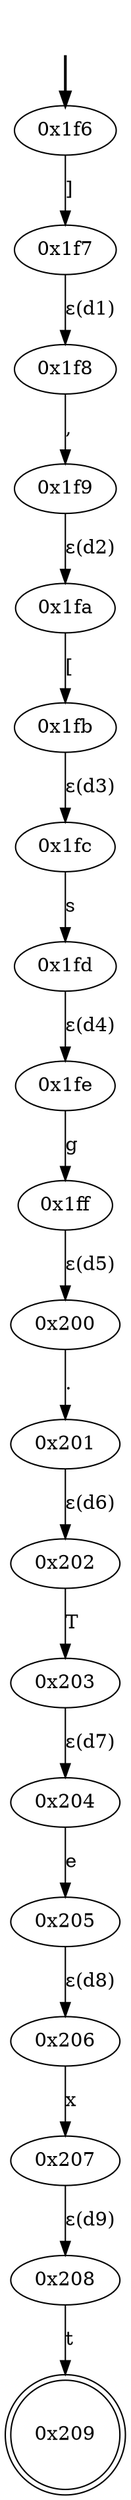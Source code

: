 digraph {
	fake [style=invisible]
	"0x1f6" [root=true]
	"0x1f7"
	"0x1f8"
	"0x1f9"
	"0x1fa"
	"0x1fb"
	"0x1fc"
	"0x1fd"
	"0x1fe"
	"0x1ff"
	"0x200"
	"0x201"
	"0x202"
	"0x203"
	"0x204"
	"0x205"
	"0x206"
	"0x207"
	"0x208"
	"0x209" [shape=doublecircle]
	fake -> "0x1f6" [style=bold]
	"0x1f6" -> "0x1f7" [label="]"]
	"0x1f8" -> "0x1f9" [label=","]
	"0x1f7" -> "0x1f8" [label="ε(d1)"]
	"0x1fa" -> "0x1fb" [label="["]
	"0x1f9" -> "0x1fa" [label="ε(d2)"]
	"0x1fc" -> "0x1fd" [label=s]
	"0x1fb" -> "0x1fc" [label="ε(d3)"]
	"0x1fe" -> "0x1ff" [label=g]
	"0x1fd" -> "0x1fe" [label="ε(d4)"]
	"0x200" -> "0x201" [label="."]
	"0x1ff" -> "0x200" [label="ε(d5)"]
	"0x202" -> "0x203" [label=T]
	"0x201" -> "0x202" [label="ε(d6)"]
	"0x204" -> "0x205" [label=e]
	"0x203" -> "0x204" [label="ε(d7)"]
	"0x206" -> "0x207" [label=x]
	"0x205" -> "0x206" [label="ε(d8)"]
	"0x208" -> "0x209" [label=t]
	"0x207" -> "0x208" [label="ε(d9)"]
}
